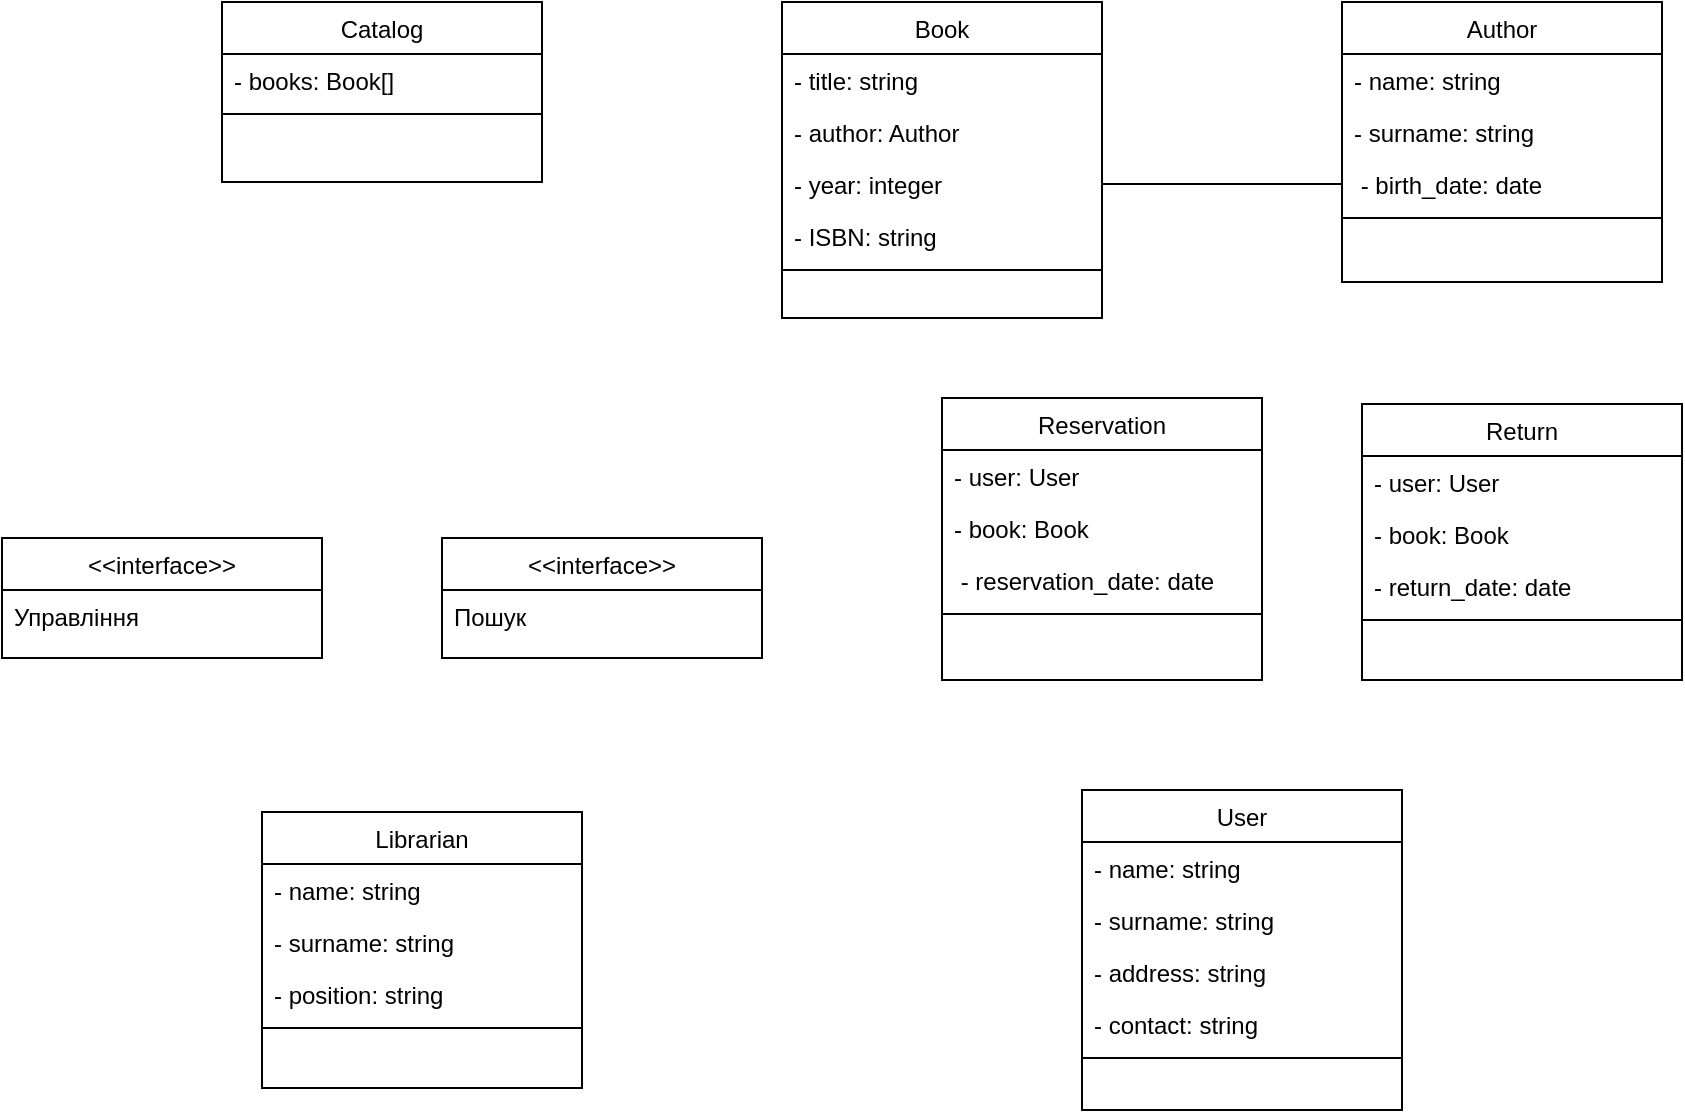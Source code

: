 <mxfile version="21.3.3" type="github">
  <diagram id="C5RBs43oDa-KdzZeNtuy" name="Page-1">
    <mxGraphModel dx="2796" dy="846" grid="1" gridSize="10" guides="1" tooltips="1" connect="1" arrows="1" fold="1" page="1" pageScale="1" pageWidth="827" pageHeight="1169" math="0" shadow="0">
      <root>
        <mxCell id="WIyWlLk6GJQsqaUBKTNV-0" />
        <mxCell id="WIyWlLk6GJQsqaUBKTNV-1" parent="WIyWlLk6GJQsqaUBKTNV-0" />
        <mxCell id="Aasl7fQUDInN7jYcApwE-0" value="Catalog       " style="swimlane;fontStyle=0;align=center;verticalAlign=top;childLayout=stackLayout;horizontal=1;startSize=26;horizontalStack=0;resizeParent=1;resizeLast=0;collapsible=1;marginBottom=0;rounded=0;shadow=0;strokeWidth=1;" vertex="1" parent="WIyWlLk6GJQsqaUBKTNV-1">
          <mxGeometry x="-200" y="122" width="160" height="90" as="geometry">
            <mxRectangle x="130" y="380" width="160" height="26" as="alternateBounds" />
          </mxGeometry>
        </mxCell>
        <mxCell id="Aasl7fQUDInN7jYcApwE-1" value="- books: Book[]" style="text;align=left;verticalAlign=top;spacingLeft=4;spacingRight=4;overflow=hidden;rotatable=0;points=[[0,0.5],[1,0.5]];portConstraint=eastwest;" vertex="1" parent="Aasl7fQUDInN7jYcApwE-0">
          <mxGeometry y="26" width="160" height="26" as="geometry" />
        </mxCell>
        <mxCell id="Aasl7fQUDInN7jYcApwE-3" value="" style="line;html=1;strokeWidth=1;align=left;verticalAlign=middle;spacingTop=-1;spacingLeft=3;spacingRight=3;rotatable=0;labelPosition=right;points=[];portConstraint=eastwest;" vertex="1" parent="Aasl7fQUDInN7jYcApwE-0">
          <mxGeometry y="52" width="160" height="8" as="geometry" />
        </mxCell>
        <mxCell id="Aasl7fQUDInN7jYcApwE-6" value="User           " style="swimlane;fontStyle=0;align=center;verticalAlign=top;childLayout=stackLayout;horizontal=1;startSize=26;horizontalStack=0;resizeParent=1;resizeLast=0;collapsible=1;marginBottom=0;rounded=0;shadow=0;strokeWidth=1;" vertex="1" parent="WIyWlLk6GJQsqaUBKTNV-1">
          <mxGeometry x="230" y="516" width="160" height="160" as="geometry">
            <mxRectangle x="130" y="380" width="160" height="26" as="alternateBounds" />
          </mxGeometry>
        </mxCell>
        <mxCell id="Aasl7fQUDInN7jYcApwE-7" value="- name: string" style="text;align=left;verticalAlign=top;spacingLeft=4;spacingRight=4;overflow=hidden;rotatable=0;points=[[0,0.5],[1,0.5]];portConstraint=eastwest;" vertex="1" parent="Aasl7fQUDInN7jYcApwE-6">
          <mxGeometry y="26" width="160" height="26" as="geometry" />
        </mxCell>
        <mxCell id="Aasl7fQUDInN7jYcApwE-8" value="- surname: string" style="text;align=left;verticalAlign=top;spacingLeft=4;spacingRight=4;overflow=hidden;rotatable=0;points=[[0,0.5],[1,0.5]];portConstraint=eastwest;rounded=0;shadow=0;html=0;" vertex="1" parent="Aasl7fQUDInN7jYcApwE-6">
          <mxGeometry y="52" width="160" height="26" as="geometry" />
        </mxCell>
        <mxCell id="Aasl7fQUDInN7jYcApwE-42" value="- address: string" style="text;align=left;verticalAlign=top;spacingLeft=4;spacingRight=4;overflow=hidden;rotatable=0;points=[[0,0.5],[1,0.5]];portConstraint=eastwest;rounded=0;shadow=0;html=0;" vertex="1" parent="Aasl7fQUDInN7jYcApwE-6">
          <mxGeometry y="78" width="160" height="26" as="geometry" />
        </mxCell>
        <mxCell id="Aasl7fQUDInN7jYcApwE-43" value="- contact: string" style="text;align=left;verticalAlign=top;spacingLeft=4;spacingRight=4;overflow=hidden;rotatable=0;points=[[0,0.5],[1,0.5]];portConstraint=eastwest;rounded=0;shadow=0;html=0;" vertex="1" parent="Aasl7fQUDInN7jYcApwE-6">
          <mxGeometry y="104" width="160" height="26" as="geometry" />
        </mxCell>
        <mxCell id="Aasl7fQUDInN7jYcApwE-9" value="" style="line;html=1;strokeWidth=1;align=left;verticalAlign=middle;spacingTop=-1;spacingLeft=3;spacingRight=3;rotatable=0;labelPosition=right;points=[];portConstraint=eastwest;" vertex="1" parent="Aasl7fQUDInN7jYcApwE-6">
          <mxGeometry y="130" width="160" height="8" as="geometry" />
        </mxCell>
        <mxCell id="Aasl7fQUDInN7jYcApwE-12" value="Reservation    " style="swimlane;fontStyle=0;align=center;verticalAlign=top;childLayout=stackLayout;horizontal=1;startSize=26;horizontalStack=0;resizeParent=1;resizeLast=0;collapsible=1;marginBottom=0;rounded=0;shadow=0;strokeWidth=1;" vertex="1" parent="WIyWlLk6GJQsqaUBKTNV-1">
          <mxGeometry x="160" y="320" width="160" height="141" as="geometry">
            <mxRectangle x="130" y="380" width="160" height="26" as="alternateBounds" />
          </mxGeometry>
        </mxCell>
        <mxCell id="Aasl7fQUDInN7jYcApwE-41" value="- user: User " style="text;align=left;verticalAlign=top;spacingLeft=4;spacingRight=4;overflow=hidden;rotatable=0;points=[[0,0.5],[1,0.5]];portConstraint=eastwest;" vertex="1" parent="Aasl7fQUDInN7jYcApwE-12">
          <mxGeometry y="26" width="160" height="26" as="geometry" />
        </mxCell>
        <mxCell id="Aasl7fQUDInN7jYcApwE-39" value="- book: Book " style="text;align=left;verticalAlign=top;spacingLeft=4;spacingRight=4;overflow=hidden;rotatable=0;points=[[0,0.5],[1,0.5]];portConstraint=eastwest;rounded=0;shadow=0;html=0;" vertex="1" parent="Aasl7fQUDInN7jYcApwE-12">
          <mxGeometry y="52" width="160" height="26" as="geometry" />
        </mxCell>
        <mxCell id="Aasl7fQUDInN7jYcApwE-40" value=" - reservation_date: date" style="text;align=left;verticalAlign=top;spacingLeft=4;spacingRight=4;overflow=hidden;rotatable=0;points=[[0,0.5],[1,0.5]];portConstraint=eastwest;rounded=0;shadow=0;html=0;" vertex="1" parent="Aasl7fQUDInN7jYcApwE-12">
          <mxGeometry y="78" width="160" height="26" as="geometry" />
        </mxCell>
        <mxCell id="Aasl7fQUDInN7jYcApwE-15" value="" style="line;html=1;strokeWidth=1;align=left;verticalAlign=middle;spacingTop=-1;spacingLeft=3;spacingRight=3;rotatable=0;labelPosition=right;points=[];portConstraint=eastwest;" vertex="1" parent="Aasl7fQUDInN7jYcApwE-12">
          <mxGeometry y="104" width="160" height="8" as="geometry" />
        </mxCell>
        <mxCell id="Aasl7fQUDInN7jYcApwE-18" value="&lt;&lt;interface&gt;&gt;&#xa;" style="swimlane;fontStyle=0;align=center;verticalAlign=top;childLayout=stackLayout;horizontal=1;startSize=26;horizontalStack=0;resizeParent=1;resizeLast=0;collapsible=1;marginBottom=0;rounded=0;shadow=0;strokeWidth=1;" vertex="1" parent="WIyWlLk6GJQsqaUBKTNV-1">
          <mxGeometry x="-310" y="390" width="160" height="60" as="geometry">
            <mxRectangle x="130" y="380" width="160" height="26" as="alternateBounds" />
          </mxGeometry>
        </mxCell>
        <mxCell id="Aasl7fQUDInN7jYcApwE-51" value="Управління" style="text;align=left;verticalAlign=top;spacingLeft=4;spacingRight=4;overflow=hidden;rotatable=0;points=[[0,0.5],[1,0.5]];portConstraint=eastwest;" vertex="1" parent="Aasl7fQUDInN7jYcApwE-18">
          <mxGeometry y="26" width="160" height="26" as="geometry" />
        </mxCell>
        <mxCell id="Aasl7fQUDInN7jYcApwE-24" value="Librarian       " style="swimlane;fontStyle=0;align=center;verticalAlign=top;childLayout=stackLayout;horizontal=1;startSize=26;horizontalStack=0;resizeParent=1;resizeLast=0;collapsible=1;marginBottom=0;rounded=0;shadow=0;strokeWidth=1;" vertex="1" parent="WIyWlLk6GJQsqaUBKTNV-1">
          <mxGeometry x="-180" y="527" width="160" height="138" as="geometry">
            <mxRectangle x="130" y="380" width="160" height="26" as="alternateBounds" />
          </mxGeometry>
        </mxCell>
        <mxCell id="Aasl7fQUDInN7jYcApwE-25" value="- name: string " style="text;align=left;verticalAlign=top;spacingLeft=4;spacingRight=4;overflow=hidden;rotatable=0;points=[[0,0.5],[1,0.5]];portConstraint=eastwest;" vertex="1" parent="Aasl7fQUDInN7jYcApwE-24">
          <mxGeometry y="26" width="160" height="26" as="geometry" />
        </mxCell>
        <mxCell id="Aasl7fQUDInN7jYcApwE-26" value="- surname: string" style="text;align=left;verticalAlign=top;spacingLeft=4;spacingRight=4;overflow=hidden;rotatable=0;points=[[0,0.5],[1,0.5]];portConstraint=eastwest;rounded=0;shadow=0;html=0;" vertex="1" parent="Aasl7fQUDInN7jYcApwE-24">
          <mxGeometry y="52" width="160" height="26" as="geometry" />
        </mxCell>
        <mxCell id="Aasl7fQUDInN7jYcApwE-29" value="- position: string" style="text;align=left;verticalAlign=top;spacingLeft=4;spacingRight=4;overflow=hidden;rotatable=0;points=[[0,0.5],[1,0.5]];portConstraint=eastwest;" vertex="1" parent="Aasl7fQUDInN7jYcApwE-24">
          <mxGeometry y="78" width="160" height="26" as="geometry" />
        </mxCell>
        <mxCell id="Aasl7fQUDInN7jYcApwE-27" value="" style="line;html=1;strokeWidth=1;align=left;verticalAlign=middle;spacingTop=-1;spacingLeft=3;spacingRight=3;rotatable=0;labelPosition=right;points=[];portConstraint=eastwest;" vertex="1" parent="Aasl7fQUDInN7jYcApwE-24">
          <mxGeometry y="104" width="160" height="8" as="geometry" />
        </mxCell>
        <mxCell id="Aasl7fQUDInN7jYcApwE-45" value="Return         " style="swimlane;fontStyle=0;align=center;verticalAlign=top;childLayout=stackLayout;horizontal=1;startSize=26;horizontalStack=0;resizeParent=1;resizeLast=0;collapsible=1;marginBottom=0;rounded=0;shadow=0;strokeWidth=1;" vertex="1" parent="WIyWlLk6GJQsqaUBKTNV-1">
          <mxGeometry x="370" y="323" width="160" height="138" as="geometry">
            <mxRectangle x="130" y="380" width="160" height="26" as="alternateBounds" />
          </mxGeometry>
        </mxCell>
        <mxCell id="Aasl7fQUDInN7jYcApwE-46" value="- user: User" style="text;align=left;verticalAlign=top;spacingLeft=4;spacingRight=4;overflow=hidden;rotatable=0;points=[[0,0.5],[1,0.5]];portConstraint=eastwest;" vertex="1" parent="Aasl7fQUDInN7jYcApwE-45">
          <mxGeometry y="26" width="160" height="26" as="geometry" />
        </mxCell>
        <mxCell id="Aasl7fQUDInN7jYcApwE-47" value="- book: Book" style="text;align=left;verticalAlign=top;spacingLeft=4;spacingRight=4;overflow=hidden;rotatable=0;points=[[0,0.5],[1,0.5]];portConstraint=eastwest;rounded=0;shadow=0;html=0;" vertex="1" parent="Aasl7fQUDInN7jYcApwE-45">
          <mxGeometry y="52" width="160" height="26" as="geometry" />
        </mxCell>
        <mxCell id="Aasl7fQUDInN7jYcApwE-55" value="- return_date: date" style="text;align=left;verticalAlign=top;spacingLeft=4;spacingRight=4;overflow=hidden;rotatable=0;points=[[0,0.5],[1,0.5]];portConstraint=eastwest;rounded=0;shadow=0;html=0;" vertex="1" parent="Aasl7fQUDInN7jYcApwE-45">
          <mxGeometry y="78" width="160" height="26" as="geometry" />
        </mxCell>
        <mxCell id="Aasl7fQUDInN7jYcApwE-48" value="" style="line;html=1;strokeWidth=1;align=left;verticalAlign=middle;spacingTop=-1;spacingLeft=3;spacingRight=3;rotatable=0;labelPosition=right;points=[];portConstraint=eastwest;" vertex="1" parent="Aasl7fQUDInN7jYcApwE-45">
          <mxGeometry y="104" width="160" height="8" as="geometry" />
        </mxCell>
        <mxCell id="Aasl7fQUDInN7jYcApwE-52" value="&lt;&lt;interface&gt;&gt;&#xa;" style="swimlane;fontStyle=0;align=center;verticalAlign=top;childLayout=stackLayout;horizontal=1;startSize=26;horizontalStack=0;resizeParent=1;resizeLast=0;collapsible=1;marginBottom=0;rounded=0;shadow=0;strokeWidth=1;" vertex="1" parent="WIyWlLk6GJQsqaUBKTNV-1">
          <mxGeometry x="-90" y="390" width="160" height="60" as="geometry">
            <mxRectangle x="130" y="380" width="160" height="26" as="alternateBounds" />
          </mxGeometry>
        </mxCell>
        <mxCell id="Aasl7fQUDInN7jYcApwE-53" value="Пошук" style="text;align=left;verticalAlign=top;spacingLeft=4;spacingRight=4;overflow=hidden;rotatable=0;points=[[0,0.5],[1,0.5]];portConstraint=eastwest;" vertex="1" parent="Aasl7fQUDInN7jYcApwE-52">
          <mxGeometry y="26" width="160" height="26" as="geometry" />
        </mxCell>
        <mxCell id="Aasl7fQUDInN7jYcApwE-57" value="Book         " style="swimlane;fontStyle=0;align=center;verticalAlign=top;childLayout=stackLayout;horizontal=1;startSize=26;horizontalStack=0;resizeParent=1;resizeLast=0;collapsible=1;marginBottom=0;rounded=0;shadow=0;strokeWidth=1;" vertex="1" parent="WIyWlLk6GJQsqaUBKTNV-1">
          <mxGeometry x="80" y="122" width="160" height="158" as="geometry">
            <mxRectangle x="130" y="380" width="160" height="26" as="alternateBounds" />
          </mxGeometry>
        </mxCell>
        <mxCell id="Aasl7fQUDInN7jYcApwE-58" value="- title: string " style="text;align=left;verticalAlign=top;spacingLeft=4;spacingRight=4;overflow=hidden;rotatable=0;points=[[0,0.5],[1,0.5]];portConstraint=eastwest;" vertex="1" parent="Aasl7fQUDInN7jYcApwE-57">
          <mxGeometry y="26" width="160" height="26" as="geometry" />
        </mxCell>
        <mxCell id="Aasl7fQUDInN7jYcApwE-59" value="- author: Author" style="text;align=left;verticalAlign=top;spacingLeft=4;spacingRight=4;overflow=hidden;rotatable=0;points=[[0,0.5],[1,0.5]];portConstraint=eastwest;rounded=0;shadow=0;html=0;" vertex="1" parent="Aasl7fQUDInN7jYcApwE-57">
          <mxGeometry y="52" width="160" height="26" as="geometry" />
        </mxCell>
        <mxCell id="Aasl7fQUDInN7jYcApwE-60" value="- year: integer" style="text;align=left;verticalAlign=top;spacingLeft=4;spacingRight=4;overflow=hidden;rotatable=0;points=[[0,0.5],[1,0.5]];portConstraint=eastwest;rounded=0;shadow=0;html=0;" vertex="1" parent="Aasl7fQUDInN7jYcApwE-57">
          <mxGeometry y="78" width="160" height="26" as="geometry" />
        </mxCell>
        <mxCell id="Aasl7fQUDInN7jYcApwE-62" value="- ISBN: string" style="text;align=left;verticalAlign=top;spacingLeft=4;spacingRight=4;overflow=hidden;rotatable=0;points=[[0,0.5],[1,0.5]];portConstraint=eastwest;rounded=0;shadow=0;html=0;" vertex="1" parent="Aasl7fQUDInN7jYcApwE-57">
          <mxGeometry y="104" width="160" height="26" as="geometry" />
        </mxCell>
        <mxCell id="Aasl7fQUDInN7jYcApwE-61" value="" style="line;html=1;strokeWidth=1;align=left;verticalAlign=middle;spacingTop=-1;spacingLeft=3;spacingRight=3;rotatable=0;labelPosition=right;points=[];portConstraint=eastwest;" vertex="1" parent="Aasl7fQUDInN7jYcApwE-57">
          <mxGeometry y="130" width="160" height="8" as="geometry" />
        </mxCell>
        <mxCell id="Aasl7fQUDInN7jYcApwE-63" value="Author       " style="swimlane;fontStyle=0;align=center;verticalAlign=top;childLayout=stackLayout;horizontal=1;startSize=26;horizontalStack=0;resizeParent=1;resizeLast=0;collapsible=1;marginBottom=0;rounded=0;shadow=0;strokeWidth=1;" vertex="1" parent="WIyWlLk6GJQsqaUBKTNV-1">
          <mxGeometry x="360" y="122" width="160" height="140" as="geometry">
            <mxRectangle x="130" y="380" width="160" height="26" as="alternateBounds" />
          </mxGeometry>
        </mxCell>
        <mxCell id="Aasl7fQUDInN7jYcApwE-64" value="- name: string" style="text;align=left;verticalAlign=top;spacingLeft=4;spacingRight=4;overflow=hidden;rotatable=0;points=[[0,0.5],[1,0.5]];portConstraint=eastwest;" vertex="1" parent="Aasl7fQUDInN7jYcApwE-63">
          <mxGeometry y="26" width="160" height="26" as="geometry" />
        </mxCell>
        <mxCell id="Aasl7fQUDInN7jYcApwE-65" value="- surname: string" style="text;align=left;verticalAlign=top;spacingLeft=4;spacingRight=4;overflow=hidden;rotatable=0;points=[[0,0.5],[1,0.5]];portConstraint=eastwest;rounded=0;shadow=0;html=0;" vertex="1" parent="Aasl7fQUDInN7jYcApwE-63">
          <mxGeometry y="52" width="160" height="26" as="geometry" />
        </mxCell>
        <mxCell id="Aasl7fQUDInN7jYcApwE-66" value=" - birth_date: date" style="text;align=left;verticalAlign=top;spacingLeft=4;spacingRight=4;overflow=hidden;rotatable=0;points=[[0,0.5],[1,0.5]];portConstraint=eastwest;rounded=0;shadow=0;html=0;" vertex="1" parent="Aasl7fQUDInN7jYcApwE-63">
          <mxGeometry y="78" width="160" height="26" as="geometry" />
        </mxCell>
        <mxCell id="Aasl7fQUDInN7jYcApwE-68" value="" style="line;html=1;strokeWidth=1;align=left;verticalAlign=middle;spacingTop=-1;spacingLeft=3;spacingRight=3;rotatable=0;labelPosition=right;points=[];portConstraint=eastwest;" vertex="1" parent="Aasl7fQUDInN7jYcApwE-63">
          <mxGeometry y="104" width="160" height="8" as="geometry" />
        </mxCell>
        <mxCell id="Aasl7fQUDInN7jYcApwE-69" value="" style="endArrow=none;html=1;rounded=0;exitX=1;exitY=0.5;exitDx=0;exitDy=0;entryX=0;entryY=0.5;entryDx=0;entryDy=0;" edge="1" parent="WIyWlLk6GJQsqaUBKTNV-1" source="Aasl7fQUDInN7jYcApwE-60" target="Aasl7fQUDInN7jYcApwE-66">
          <mxGeometry width="50" height="50" relative="1" as="geometry">
            <mxPoint x="220" y="540" as="sourcePoint" />
            <mxPoint x="270" y="490" as="targetPoint" />
          </mxGeometry>
        </mxCell>
      </root>
    </mxGraphModel>
  </diagram>
</mxfile>
